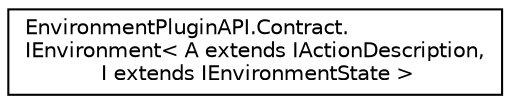 digraph "Graphical Class Hierarchy"
{
  edge [fontname="Helvetica",fontsize="10",labelfontname="Helvetica",labelfontsize="10"];
  node [fontname="Helvetica",fontsize="10",shape=record];
  rankdir="LR";
  Node1 [label="EnvironmentPluginAPI.Contract.\lIEnvironment\< A extends IActionDescription,\l I extends IEnvironmentState \>",height=0.2,width=0.4,color="black", fillcolor="white", style="filled",URL="$interface_environment_plugin_a_p_i_1_1_contract_1_1_i_environment_3_01_a_01extends_01_i_action_d686fdc49be8a3e97c2c58e31ebea6d52.html"];
}
